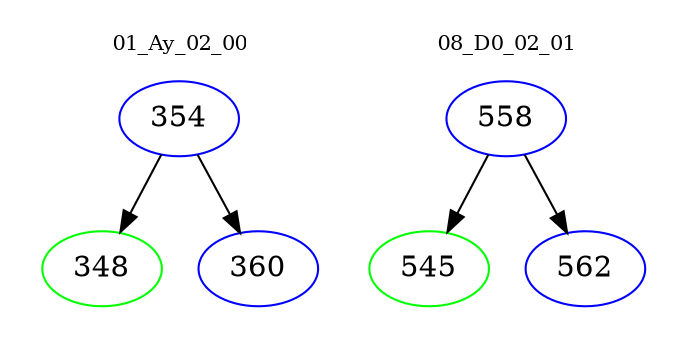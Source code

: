 digraph{
subgraph cluster_0 {
color = white
label = "01_Ay_02_00";
fontsize=10;
T0_354 [label="354", color="blue"]
T0_354 -> T0_348 [color="black"]
T0_348 [label="348", color="green"]
T0_354 -> T0_360 [color="black"]
T0_360 [label="360", color="blue"]
}
subgraph cluster_1 {
color = white
label = "08_D0_02_01";
fontsize=10;
T1_558 [label="558", color="blue"]
T1_558 -> T1_545 [color="black"]
T1_545 [label="545", color="green"]
T1_558 -> T1_562 [color="black"]
T1_562 [label="562", color="blue"]
}
}
